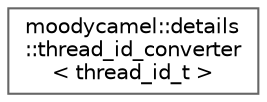 digraph "类继承关系图"
{
 // INTERACTIVE_SVG=YES
 // LATEX_PDF_SIZE
  bgcolor="transparent";
  edge [fontname=Helvetica,fontsize=10,labelfontname=Helvetica,labelfontsize=10];
  node [fontname=Helvetica,fontsize=10,shape=box,height=0.2,width=0.4];
  rankdir="LR";
  Node0 [id="Node000000",label="moodycamel::details\l::thread_id_converter\l\< thread_id_t \>",height=0.2,width=0.4,color="grey40", fillcolor="white", style="filled",URL="$d2/d23/structmoodycamel_1_1details_1_1thread__id__converter.html",tooltip=" "];
}
